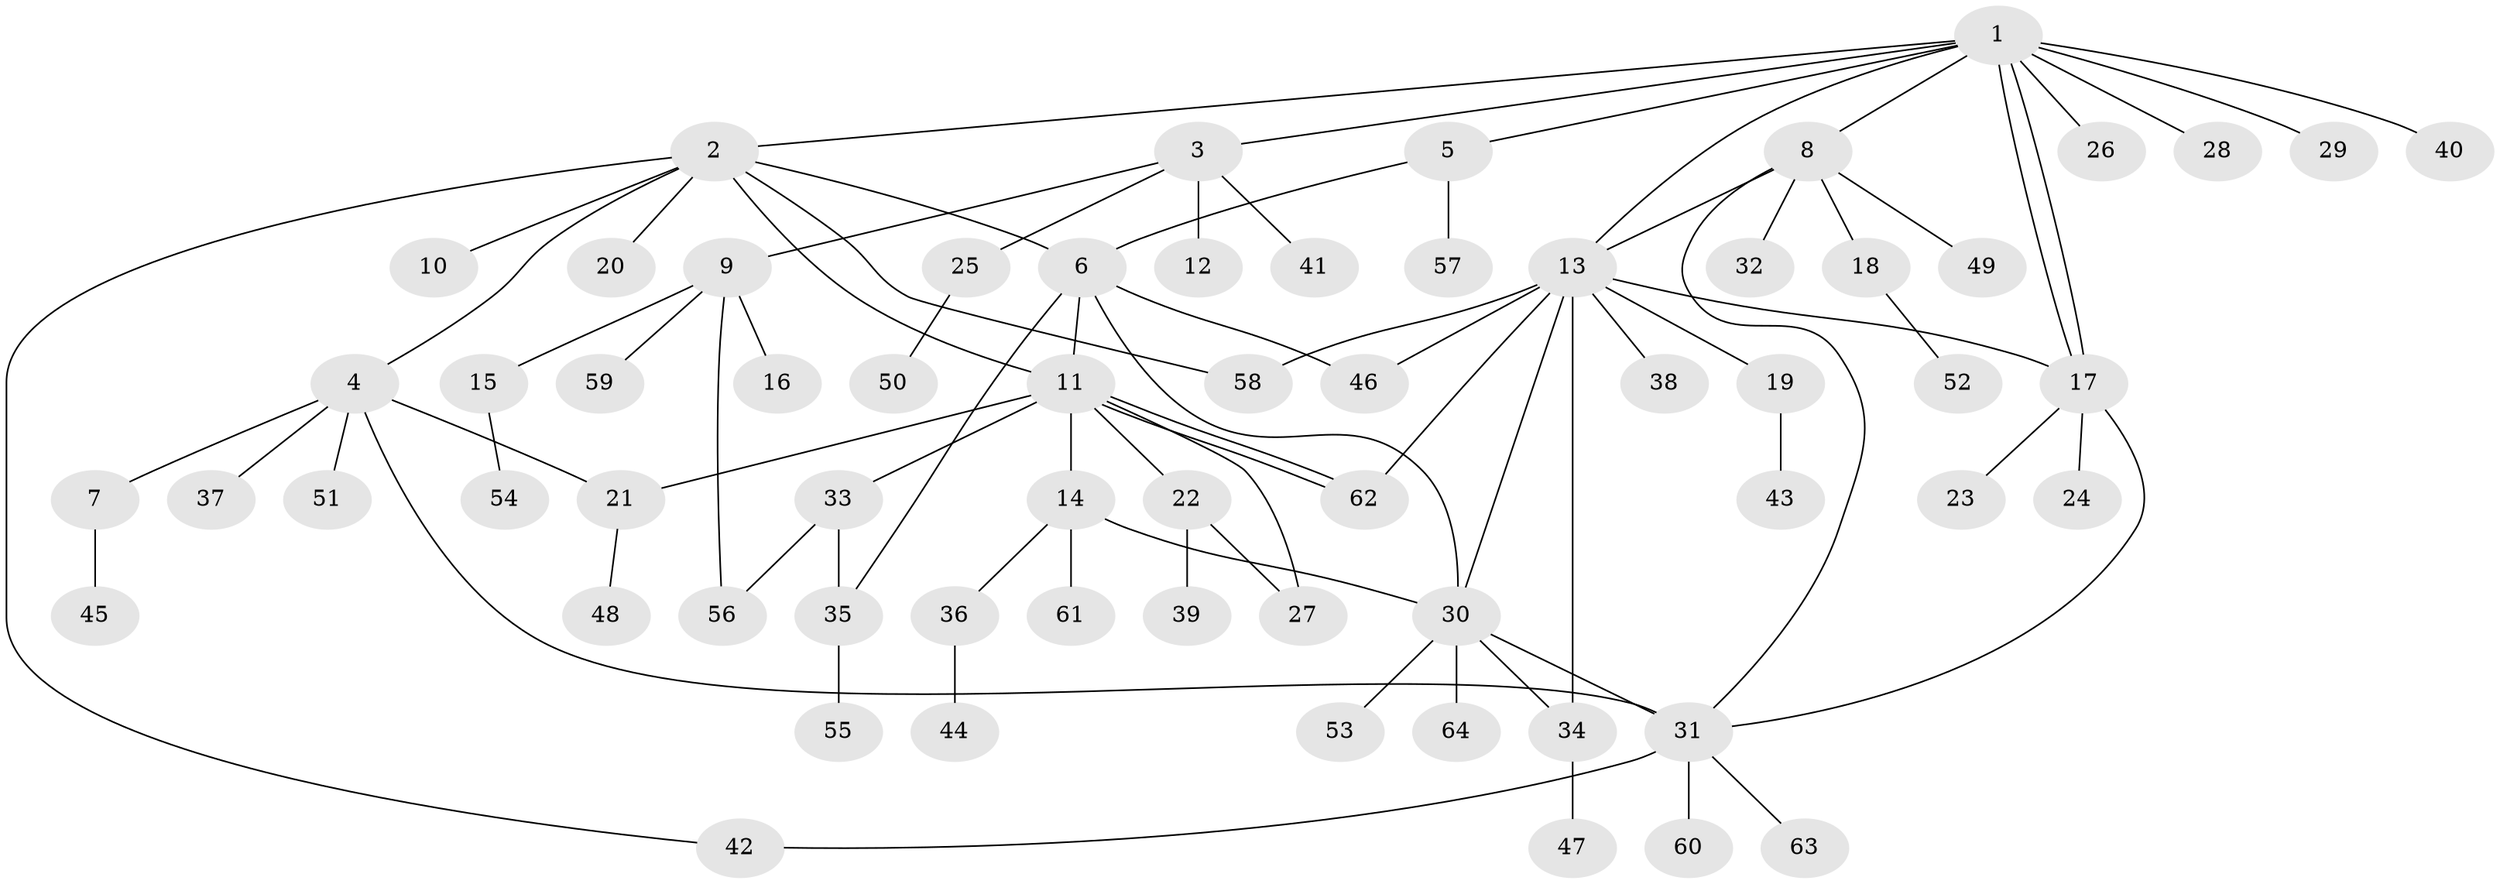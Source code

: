 // Generated by graph-tools (version 1.1) at 2025/49/03/09/25 03:49:53]
// undirected, 64 vertices, 83 edges
graph export_dot {
graph [start="1"]
  node [color=gray90,style=filled];
  1;
  2;
  3;
  4;
  5;
  6;
  7;
  8;
  9;
  10;
  11;
  12;
  13;
  14;
  15;
  16;
  17;
  18;
  19;
  20;
  21;
  22;
  23;
  24;
  25;
  26;
  27;
  28;
  29;
  30;
  31;
  32;
  33;
  34;
  35;
  36;
  37;
  38;
  39;
  40;
  41;
  42;
  43;
  44;
  45;
  46;
  47;
  48;
  49;
  50;
  51;
  52;
  53;
  54;
  55;
  56;
  57;
  58;
  59;
  60;
  61;
  62;
  63;
  64;
  1 -- 2;
  1 -- 3;
  1 -- 5;
  1 -- 8;
  1 -- 13;
  1 -- 17;
  1 -- 17;
  1 -- 26;
  1 -- 28;
  1 -- 29;
  1 -- 40;
  2 -- 4;
  2 -- 6;
  2 -- 10;
  2 -- 11;
  2 -- 20;
  2 -- 42;
  2 -- 58;
  3 -- 9;
  3 -- 12;
  3 -- 25;
  3 -- 41;
  4 -- 7;
  4 -- 21;
  4 -- 31;
  4 -- 37;
  4 -- 51;
  5 -- 6;
  5 -- 57;
  6 -- 11;
  6 -- 30;
  6 -- 35;
  6 -- 46;
  7 -- 45;
  8 -- 13;
  8 -- 18;
  8 -- 31;
  8 -- 32;
  8 -- 49;
  9 -- 15;
  9 -- 16;
  9 -- 56;
  9 -- 59;
  11 -- 14;
  11 -- 21;
  11 -- 22;
  11 -- 27;
  11 -- 33;
  11 -- 62;
  11 -- 62;
  13 -- 17;
  13 -- 19;
  13 -- 30;
  13 -- 34;
  13 -- 38;
  13 -- 46;
  13 -- 58;
  13 -- 62;
  14 -- 30;
  14 -- 36;
  14 -- 61;
  15 -- 54;
  17 -- 23;
  17 -- 24;
  17 -- 31;
  18 -- 52;
  19 -- 43;
  21 -- 48;
  22 -- 27;
  22 -- 39;
  25 -- 50;
  30 -- 31;
  30 -- 34;
  30 -- 53;
  30 -- 64;
  31 -- 42;
  31 -- 60;
  31 -- 63;
  33 -- 35;
  33 -- 56;
  34 -- 47;
  35 -- 55;
  36 -- 44;
}
